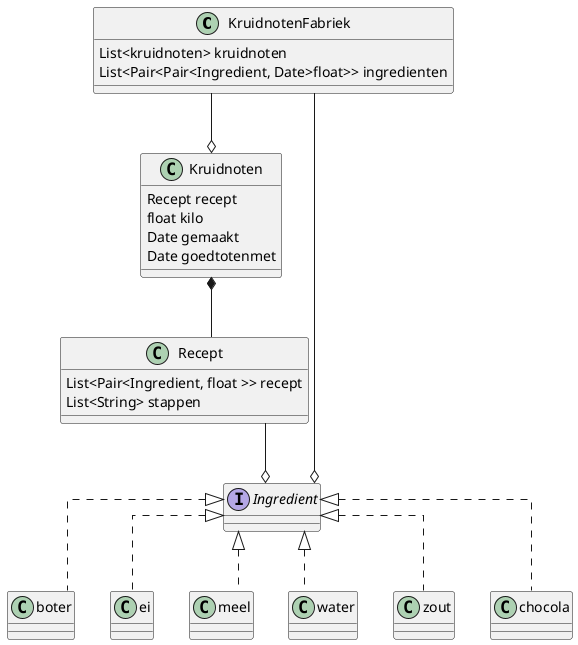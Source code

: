 @startuml KruidnotenFabriek

' ---Visual effects

skinparam SequenceMessageTextAlignment center
skinparam SequenceMessageAlignment center

skinparam rectangleBorderThickness 1
skinparam defaultTextAlignment center
skinparam lifelineStrategy solid

' left to right direction
skinparam linetype polyline
skinparam linetype ortho

' ---Dark mode

' skinparam monochrome reverse


class KruidnotenFabriek{
    List<kruidnoten> kruidnoten
    List<Pair<Pair<Ingredient, Date>float>> ingredienten
}
class Kruidnoten{
    Recept recept
    float kilo
    Date gemaakt
    Date goedtotenmet
}
class Recept{
    List<Pair<Ingredient, float >> recept
    List<String> stappen
}
interface Ingredient{
}
class boter implements Ingredient
class ei implements Ingredient
class meel implements Ingredient
class water implements Ingredient
class zout implements Ingredient
class chocola implements Ingredient

Recept --o Ingredient
KruidnotenFabriek --o Ingredient
KruidnotenFabriek --o Kruidnoten
Kruidnoten *-- Recept

@enduml